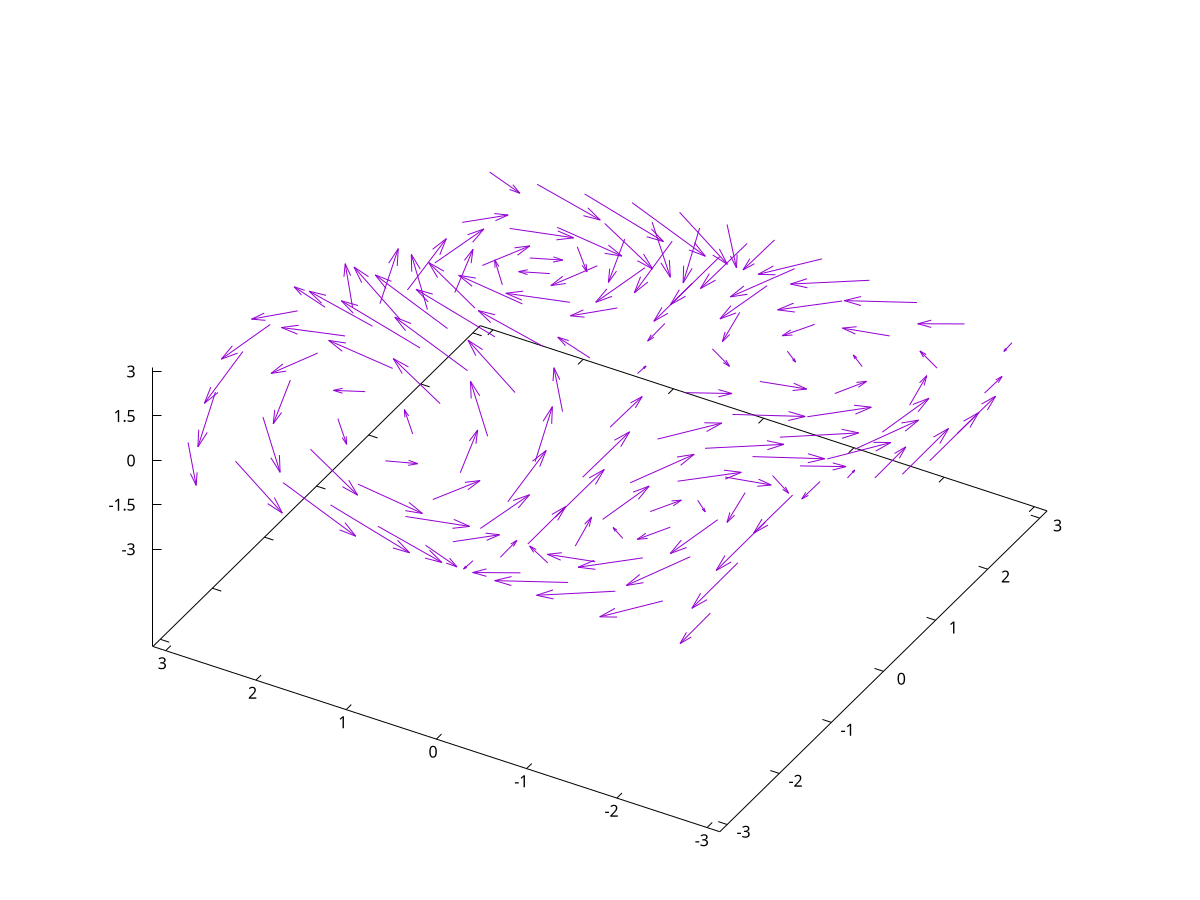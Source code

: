 set xrange [-pi:pi]
set yrange [-pi:pi]
set zrange [-pi:pi]
unset key
set iso 20
set samp 20
set ztics 1.5
set view 37,300
a = .9
splot '++' using 1:2:(2*a*cos($2)*sin($1)):(-a*sin($1)*cos($2)):(a*cos($1)*sin($2)):(a*cos($1)) w vec

